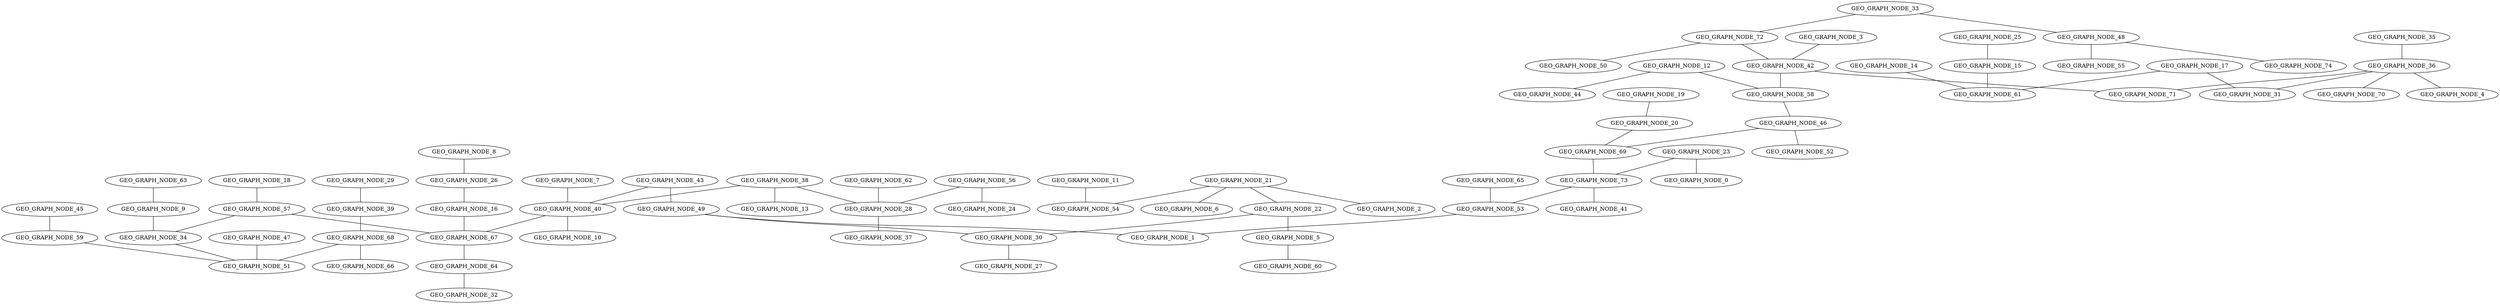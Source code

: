 graph GEO_GRAPH_KRUSKAL_INVERSE_SMALL{
GEO_GRAPH_NODE_47 -- GEO_GRAPH_NODE_51 [weight=3];
GEO_GRAPH_NODE_7 -- GEO_GRAPH_NODE_40 [weight=2];
GEO_GRAPH_NODE_23 -- GEO_GRAPH_NODE_0 [weight=2];
GEO_GRAPH_NODE_29 -- GEO_GRAPH_NODE_39 [weight=2];
GEO_GRAPH_NODE_30 -- GEO_GRAPH_NODE_27 [weight=2];
GEO_GRAPH_NODE_35 -- GEO_GRAPH_NODE_36 [weight=2];
GEO_GRAPH_NODE_45 -- GEO_GRAPH_NODE_59 [weight=2];
GEO_GRAPH_NODE_46 -- GEO_GRAPH_NODE_52 [weight=2];
GEO_GRAPH_NODE_56 -- GEO_GRAPH_NODE_24 [weight=2];
GEO_GRAPH_NODE_62 -- GEO_GRAPH_NODE_28 [weight=2];
GEO_GRAPH_NODE_65 -- GEO_GRAPH_NODE_53 [weight=2];
GEO_GRAPH_NODE_3 -- GEO_GRAPH_NODE_42 [weight=1];
GEO_GRAPH_NODE_5 -- GEO_GRAPH_NODE_60 [weight=1];
GEO_GRAPH_NODE_8 -- GEO_GRAPH_NODE_26 [weight=1];
GEO_GRAPH_NODE_9 -- GEO_GRAPH_NODE_34 [weight=1];
GEO_GRAPH_NODE_11 -- GEO_GRAPH_NODE_54 [weight=1];
GEO_GRAPH_NODE_12 -- GEO_GRAPH_NODE_44 [weight=1];
GEO_GRAPH_NODE_12 -- GEO_GRAPH_NODE_58 [weight=1];
GEO_GRAPH_NODE_14 -- GEO_GRAPH_NODE_61 [weight=1];
GEO_GRAPH_NODE_15 -- GEO_GRAPH_NODE_61 [weight=1];
GEO_GRAPH_NODE_16 -- GEO_GRAPH_NODE_67 [weight=1];
GEO_GRAPH_NODE_17 -- GEO_GRAPH_NODE_31 [weight=1];
GEO_GRAPH_NODE_17 -- GEO_GRAPH_NODE_61 [weight=1];
GEO_GRAPH_NODE_18 -- GEO_GRAPH_NODE_57 [weight=1];
GEO_GRAPH_NODE_19 -- GEO_GRAPH_NODE_20 [weight=1];
GEO_GRAPH_NODE_20 -- GEO_GRAPH_NODE_69 [weight=1];
GEO_GRAPH_NODE_21 -- GEO_GRAPH_NODE_2 [weight=1];
GEO_GRAPH_NODE_21 -- GEO_GRAPH_NODE_6 [weight=1];
GEO_GRAPH_NODE_21 -- GEO_GRAPH_NODE_22 [weight=1];
GEO_GRAPH_NODE_21 -- GEO_GRAPH_NODE_54 [weight=1];
GEO_GRAPH_NODE_22 -- GEO_GRAPH_NODE_5 [weight=1];
GEO_GRAPH_NODE_22 -- GEO_GRAPH_NODE_30 [weight=1];
GEO_GRAPH_NODE_23 -- GEO_GRAPH_NODE_73 [weight=1];
GEO_GRAPH_NODE_25 -- GEO_GRAPH_NODE_15 [weight=1];
GEO_GRAPH_NODE_26 -- GEO_GRAPH_NODE_16 [weight=1];
GEO_GRAPH_NODE_28 -- GEO_GRAPH_NODE_37 [weight=1];
GEO_GRAPH_NODE_33 -- GEO_GRAPH_NODE_48 [weight=1];
GEO_GRAPH_NODE_33 -- GEO_GRAPH_NODE_72 [weight=1];
GEO_GRAPH_NODE_34 -- GEO_GRAPH_NODE_51 [weight=1];
GEO_GRAPH_NODE_36 -- GEO_GRAPH_NODE_4 [weight=1];
GEO_GRAPH_NODE_36 -- GEO_GRAPH_NODE_31 [weight=1];
GEO_GRAPH_NODE_36 -- GEO_GRAPH_NODE_70 [weight=1];
GEO_GRAPH_NODE_36 -- GEO_GRAPH_NODE_71 [weight=1];
GEO_GRAPH_NODE_38 -- GEO_GRAPH_NODE_13 [weight=1];
GEO_GRAPH_NODE_38 -- GEO_GRAPH_NODE_28 [weight=1];
GEO_GRAPH_NODE_38 -- GEO_GRAPH_NODE_40 [weight=1];
GEO_GRAPH_NODE_39 -- GEO_GRAPH_NODE_68 [weight=1];
GEO_GRAPH_NODE_40 -- GEO_GRAPH_NODE_10 [weight=1];
GEO_GRAPH_NODE_40 -- GEO_GRAPH_NODE_67 [weight=1];
GEO_GRAPH_NODE_42 -- GEO_GRAPH_NODE_58 [weight=1];
GEO_GRAPH_NODE_42 -- GEO_GRAPH_NODE_71 [weight=1];
GEO_GRAPH_NODE_43 -- GEO_GRAPH_NODE_40 [weight=1];
GEO_GRAPH_NODE_43 -- GEO_GRAPH_NODE_49 [weight=1];
GEO_GRAPH_NODE_46 -- GEO_GRAPH_NODE_69 [weight=1];
GEO_GRAPH_NODE_48 -- GEO_GRAPH_NODE_55 [weight=1];
GEO_GRAPH_NODE_48 -- GEO_GRAPH_NODE_74 [weight=1];
GEO_GRAPH_NODE_49 -- GEO_GRAPH_NODE_1 [weight=1];
GEO_GRAPH_NODE_49 -- GEO_GRAPH_NODE_30 [weight=1];
GEO_GRAPH_NODE_53 -- GEO_GRAPH_NODE_1 [weight=1];
GEO_GRAPH_NODE_56 -- GEO_GRAPH_NODE_28 [weight=1];
GEO_GRAPH_NODE_57 -- GEO_GRAPH_NODE_34 [weight=1];
GEO_GRAPH_NODE_57 -- GEO_GRAPH_NODE_67 [weight=1];
GEO_GRAPH_NODE_58 -- GEO_GRAPH_NODE_46 [weight=1];
GEO_GRAPH_NODE_59 -- GEO_GRAPH_NODE_51 [weight=1];
GEO_GRAPH_NODE_63 -- GEO_GRAPH_NODE_9 [weight=1];
GEO_GRAPH_NODE_64 -- GEO_GRAPH_NODE_32 [weight=1];
GEO_GRAPH_NODE_67 -- GEO_GRAPH_NODE_64 [weight=1];
GEO_GRAPH_NODE_68 -- GEO_GRAPH_NODE_51 [weight=1];
GEO_GRAPH_NODE_68 -- GEO_GRAPH_NODE_66 [weight=1];
GEO_GRAPH_NODE_69 -- GEO_GRAPH_NODE_73 [weight=1];
GEO_GRAPH_NODE_72 -- GEO_GRAPH_NODE_42 [weight=1];
GEO_GRAPH_NODE_72 -- GEO_GRAPH_NODE_50 [weight=1];
GEO_GRAPH_NODE_73 -- GEO_GRAPH_NODE_41 [weight=1];
GEO_GRAPH_NODE_73 -- GEO_GRAPH_NODE_53 [weight=1];
}
